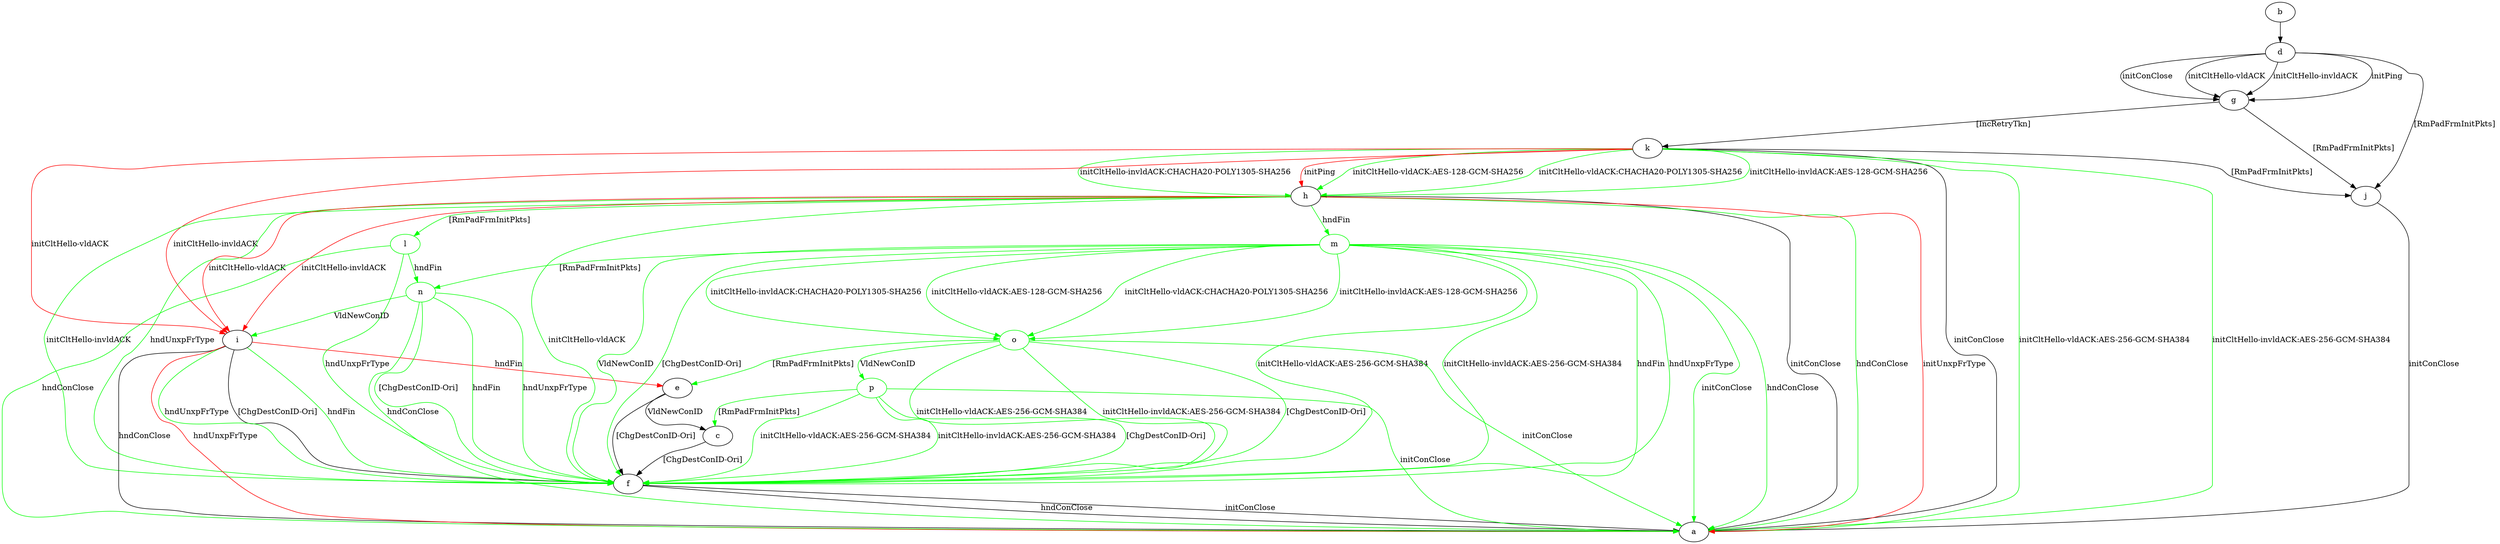 digraph "" {
	b -> d	[key=0];
	c -> f	[key=0,
		label="[ChgDestConID-Ori] "];
	d -> g	[key=0,
		label="initPing "];
	d -> g	[key=1,
		label="initConClose "];
	d -> g	[key=2,
		label="initCltHello-vldACK "];
	d -> g	[key=3,
		label="initCltHello-invldACK "];
	d -> j	[key=0,
		label="[RmPadFrmInitPkts] "];
	e -> c	[key=0,
		label="VldNewConID "];
	e -> f	[key=0,
		label="[ChgDestConID-Ori] "];
	f -> a	[key=0,
		label="initConClose "];
	f -> a	[key=1,
		label="hndConClose "];
	g -> j	[key=0,
		label="[RmPadFrmInitPkts] "];
	g -> k	[key=0,
		label="[IncRetryTkn] "];
	h -> a	[key=0,
		label="initConClose "];
	h -> a	[key=1,
		color=green,
		label="hndConClose "];
	h -> a	[key=2,
		color=red,
		label="initUnxpFrType "];
	h -> f	[key=0,
		color=green,
		label="initCltHello-vldACK "];
	h -> f	[key=1,
		color=green,
		label="initCltHello-invldACK "];
	h -> f	[key=2,
		color=green,
		label="hndUnxpFrType "];
	h -> i	[key=0,
		color=red,
		label="initCltHello-vldACK "];
	h -> i	[key=1,
		color=red,
		label="initCltHello-invldACK "];
	l	[color=green];
	h -> l	[key=0,
		color=green,
		label="[RmPadFrmInitPkts] "];
	m	[color=green];
	h -> m	[key=0,
		color=green,
		label="hndFin "];
	i -> a	[key=0,
		label="hndConClose "];
	i -> a	[key=1,
		color=red,
		label="hndUnxpFrType "];
	i -> e	[key=0,
		color=red,
		label="hndFin "];
	i -> f	[key=0,
		label="[ChgDestConID-Ori] "];
	i -> f	[key=1,
		color=green,
		label="hndFin "];
	i -> f	[key=2,
		color=green,
		label="hndUnxpFrType "];
	j -> a	[key=0,
		label="initConClose "];
	k -> a	[key=0,
		label="initConClose "];
	k -> a	[key=1,
		color=green,
		label="initCltHello-vldACK:AES-256-GCM-SHA384 "];
	k -> a	[key=2,
		color=green,
		label="initCltHello-invldACK:AES-256-GCM-SHA384 "];
	k -> h	[key=0,
		color=green,
		label="initCltHello-vldACK:AES-128-GCM-SHA256 "];
	k -> h	[key=1,
		color=green,
		label="initCltHello-vldACK:CHACHA20-POLY1305-SHA256 "];
	k -> h	[key=2,
		color=green,
		label="initCltHello-invldACK:AES-128-GCM-SHA256 "];
	k -> h	[key=3,
		color=green,
		label="initCltHello-invldACK:CHACHA20-POLY1305-SHA256 "];
	k -> h	[key=4,
		color=red,
		label="initPing "];
	k -> i	[key=0,
		color=red,
		label="initCltHello-vldACK "];
	k -> i	[key=1,
		color=red,
		label="initCltHello-invldACK "];
	k -> j	[key=0,
		label="[RmPadFrmInitPkts] "];
	l -> a	[key=0,
		color=green,
		label="hndConClose "];
	l -> f	[key=0,
		color=green,
		label="hndUnxpFrType "];
	n	[color=green];
	l -> n	[key=0,
		color=green,
		label="hndFin "];
	m -> a	[key=0,
		color=green,
		label="initConClose "];
	m -> a	[key=1,
		color=green,
		label="hndConClose "];
	m -> f	[key=0,
		color=green,
		label="initCltHello-vldACK:AES-256-GCM-SHA384 "];
	m -> f	[key=1,
		color=green,
		label="initCltHello-invldACK:AES-256-GCM-SHA384 "];
	m -> f	[key=2,
		color=green,
		label="hndFin "];
	m -> f	[key=3,
		color=green,
		label="hndUnxpFrType "];
	m -> f	[key=4,
		color=green,
		label="VldNewConID "];
	m -> f	[key=5,
		color=green,
		label="[ChgDestConID-Ori] "];
	m -> n	[key=0,
		color=green,
		label="[RmPadFrmInitPkts] "];
	o	[color=green];
	m -> o	[key=0,
		color=green,
		label="initCltHello-vldACK:AES-128-GCM-SHA256 "];
	m -> o	[key=1,
		color=green,
		label="initCltHello-vldACK:CHACHA20-POLY1305-SHA256 "];
	m -> o	[key=2,
		color=green,
		label="initCltHello-invldACK:AES-128-GCM-SHA256 "];
	m -> o	[key=3,
		color=green,
		label="initCltHello-invldACK:CHACHA20-POLY1305-SHA256 "];
	n -> a	[key=0,
		color=green,
		label="hndConClose "];
	n -> f	[key=0,
		color=green,
		label="hndFin "];
	n -> f	[key=1,
		color=green,
		label="hndUnxpFrType "];
	n -> f	[key=2,
		color=green,
		label="[ChgDestConID-Ori] "];
	n -> i	[key=0,
		color=green,
		label="VldNewConID "];
	o -> a	[key=0,
		color=green,
		label="initConClose "];
	o -> e	[key=0,
		color=green,
		label="[RmPadFrmInitPkts] "];
	o -> f	[key=0,
		color=green,
		label="initCltHello-vldACK:AES-256-GCM-SHA384 "];
	o -> f	[key=1,
		color=green,
		label="initCltHello-invldACK:AES-256-GCM-SHA384 "];
	o -> f	[key=2,
		color=green,
		label="[ChgDestConID-Ori] "];
	p	[color=green];
	o -> p	[key=0,
		color=green,
		label="VldNewConID "];
	p -> a	[key=0,
		color=green,
		label="initConClose "];
	p -> c	[key=0,
		color=green,
		label="[RmPadFrmInitPkts] "];
	p -> f	[key=0,
		color=green,
		label="initCltHello-vldACK:AES-256-GCM-SHA384 "];
	p -> f	[key=1,
		color=green,
		label="initCltHello-invldACK:AES-256-GCM-SHA384 "];
	p -> f	[key=2,
		color=green,
		label="[ChgDestConID-Ori] "];
}
